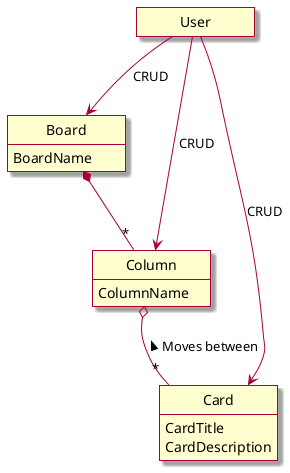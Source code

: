 @startuml
skin rose
hide empty members
hide circle
skinparam SameClassWidth true
'skinparam linetype ortho
'https://plantuml.com/class-diagram
/'
class Work
class WorkItem
class Stage
class Pull
'/
class Board
{
    BoardName
}
class Column
{
    ColumnName
}
class Card
{
    CardTitle
    CardDescription
}
class User
/'
Board -up-|> Work
Card -up-|>  WorkItem 
Column -up-|>  Stage

Work *-left- "1..*" Stage
WorkItem -right-> Stage
'/
Board *-- "*" Column
Column o-- "*" Card: Moves between <

User --> Board : CRUD
User --> Column : CRUD
User --> Card : CRUD

@enduml